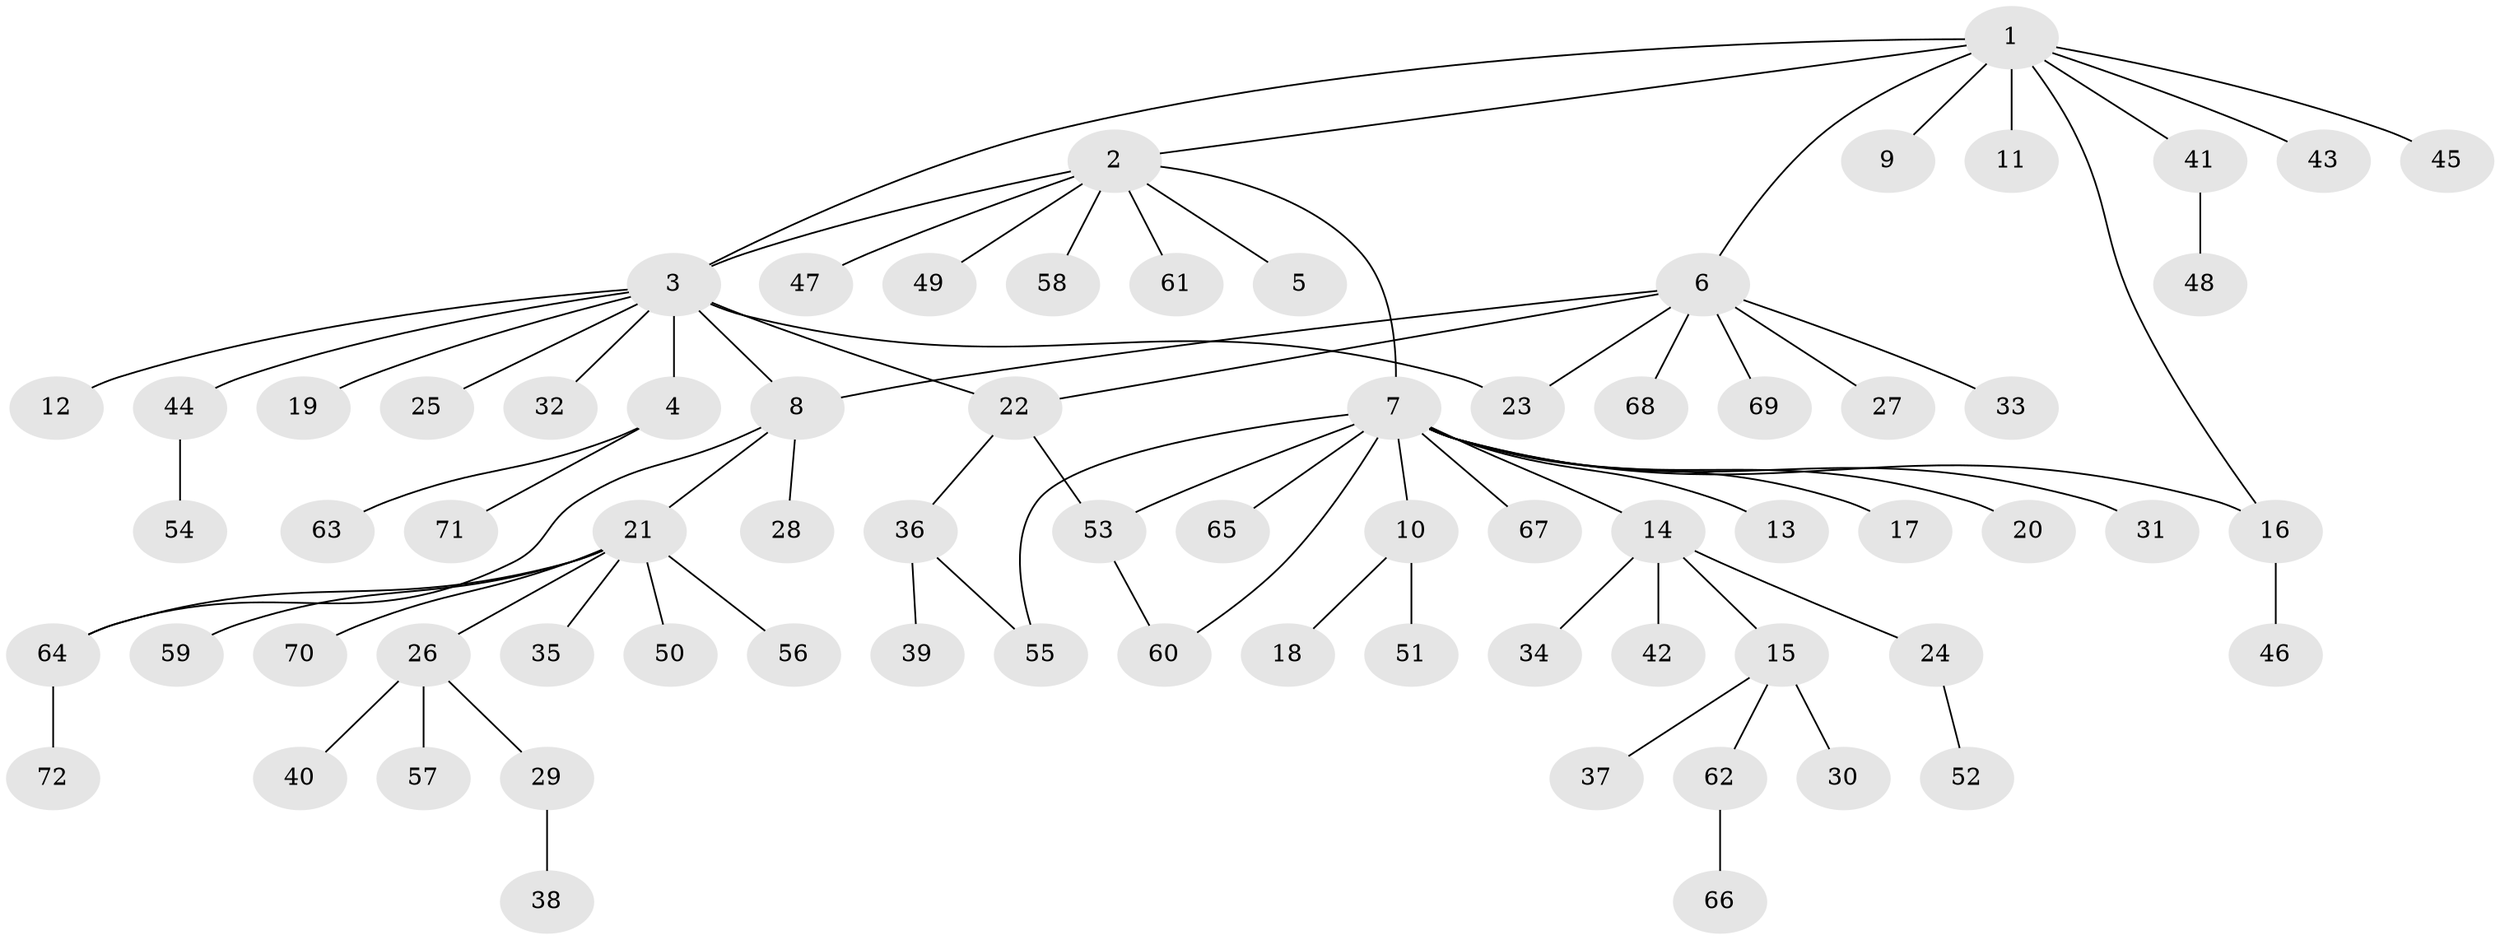 // coarse degree distribution, {8: 0.018518518518518517, 7: 0.05555555555555555, 14: 0.018518518518518517, 2: 0.18518518518518517, 1: 0.6296296296296297, 12: 0.018518518518518517, 4: 0.018518518518518517, 3: 0.037037037037037035, 5: 0.018518518518518517}
// Generated by graph-tools (version 1.1) at 2025/41/03/06/25 10:41:49]
// undirected, 72 vertices, 80 edges
graph export_dot {
graph [start="1"]
  node [color=gray90,style=filled];
  1;
  2;
  3;
  4;
  5;
  6;
  7;
  8;
  9;
  10;
  11;
  12;
  13;
  14;
  15;
  16;
  17;
  18;
  19;
  20;
  21;
  22;
  23;
  24;
  25;
  26;
  27;
  28;
  29;
  30;
  31;
  32;
  33;
  34;
  35;
  36;
  37;
  38;
  39;
  40;
  41;
  42;
  43;
  44;
  45;
  46;
  47;
  48;
  49;
  50;
  51;
  52;
  53;
  54;
  55;
  56;
  57;
  58;
  59;
  60;
  61;
  62;
  63;
  64;
  65;
  66;
  67;
  68;
  69;
  70;
  71;
  72;
  1 -- 2;
  1 -- 3;
  1 -- 6;
  1 -- 9;
  1 -- 11;
  1 -- 16;
  1 -- 41;
  1 -- 43;
  1 -- 45;
  2 -- 3;
  2 -- 5;
  2 -- 7;
  2 -- 47;
  2 -- 49;
  2 -- 58;
  2 -- 61;
  3 -- 4;
  3 -- 8;
  3 -- 12;
  3 -- 19;
  3 -- 22;
  3 -- 23;
  3 -- 25;
  3 -- 32;
  3 -- 44;
  4 -- 63;
  4 -- 71;
  6 -- 8;
  6 -- 22;
  6 -- 23;
  6 -- 27;
  6 -- 33;
  6 -- 68;
  6 -- 69;
  7 -- 10;
  7 -- 13;
  7 -- 14;
  7 -- 16;
  7 -- 17;
  7 -- 20;
  7 -- 31;
  7 -- 53;
  7 -- 55;
  7 -- 60;
  7 -- 65;
  7 -- 67;
  8 -- 21;
  8 -- 28;
  8 -- 64;
  10 -- 18;
  10 -- 51;
  14 -- 15;
  14 -- 24;
  14 -- 34;
  14 -- 42;
  15 -- 30;
  15 -- 37;
  15 -- 62;
  16 -- 46;
  21 -- 26;
  21 -- 35;
  21 -- 50;
  21 -- 56;
  21 -- 59;
  21 -- 64;
  21 -- 70;
  22 -- 36;
  22 -- 53;
  24 -- 52;
  26 -- 29;
  26 -- 40;
  26 -- 57;
  29 -- 38;
  36 -- 39;
  36 -- 55;
  41 -- 48;
  44 -- 54;
  53 -- 60;
  62 -- 66;
  64 -- 72;
}
